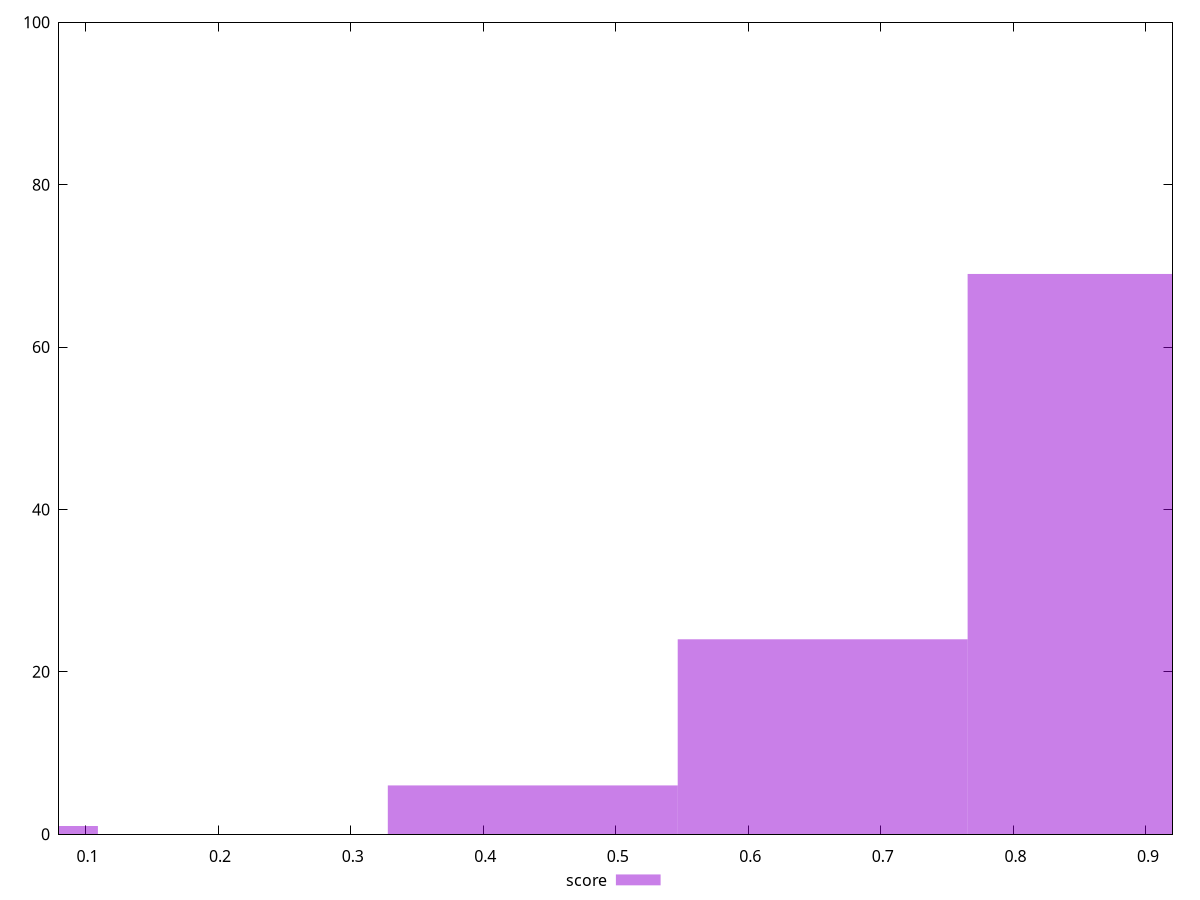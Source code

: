 reset

$score <<EOF
0.874793746934505 69
0.4373968734672525 6
0.6560953102008787 24
0 1
EOF

set key outside below
set boxwidth 0.21869843673362624
set xrange [0.08:0.92]
set yrange [0:100]
set trange [0:100]
set style fill transparent solid 0.5 noborder
set terminal svg size 640, 490 enhanced background rgb 'white'
set output "reprap/total-blocking-time/samples/pages+cached+noexternal+nomedia+nocss/score/histogram.svg"

plot $score title "score" with boxes

reset
